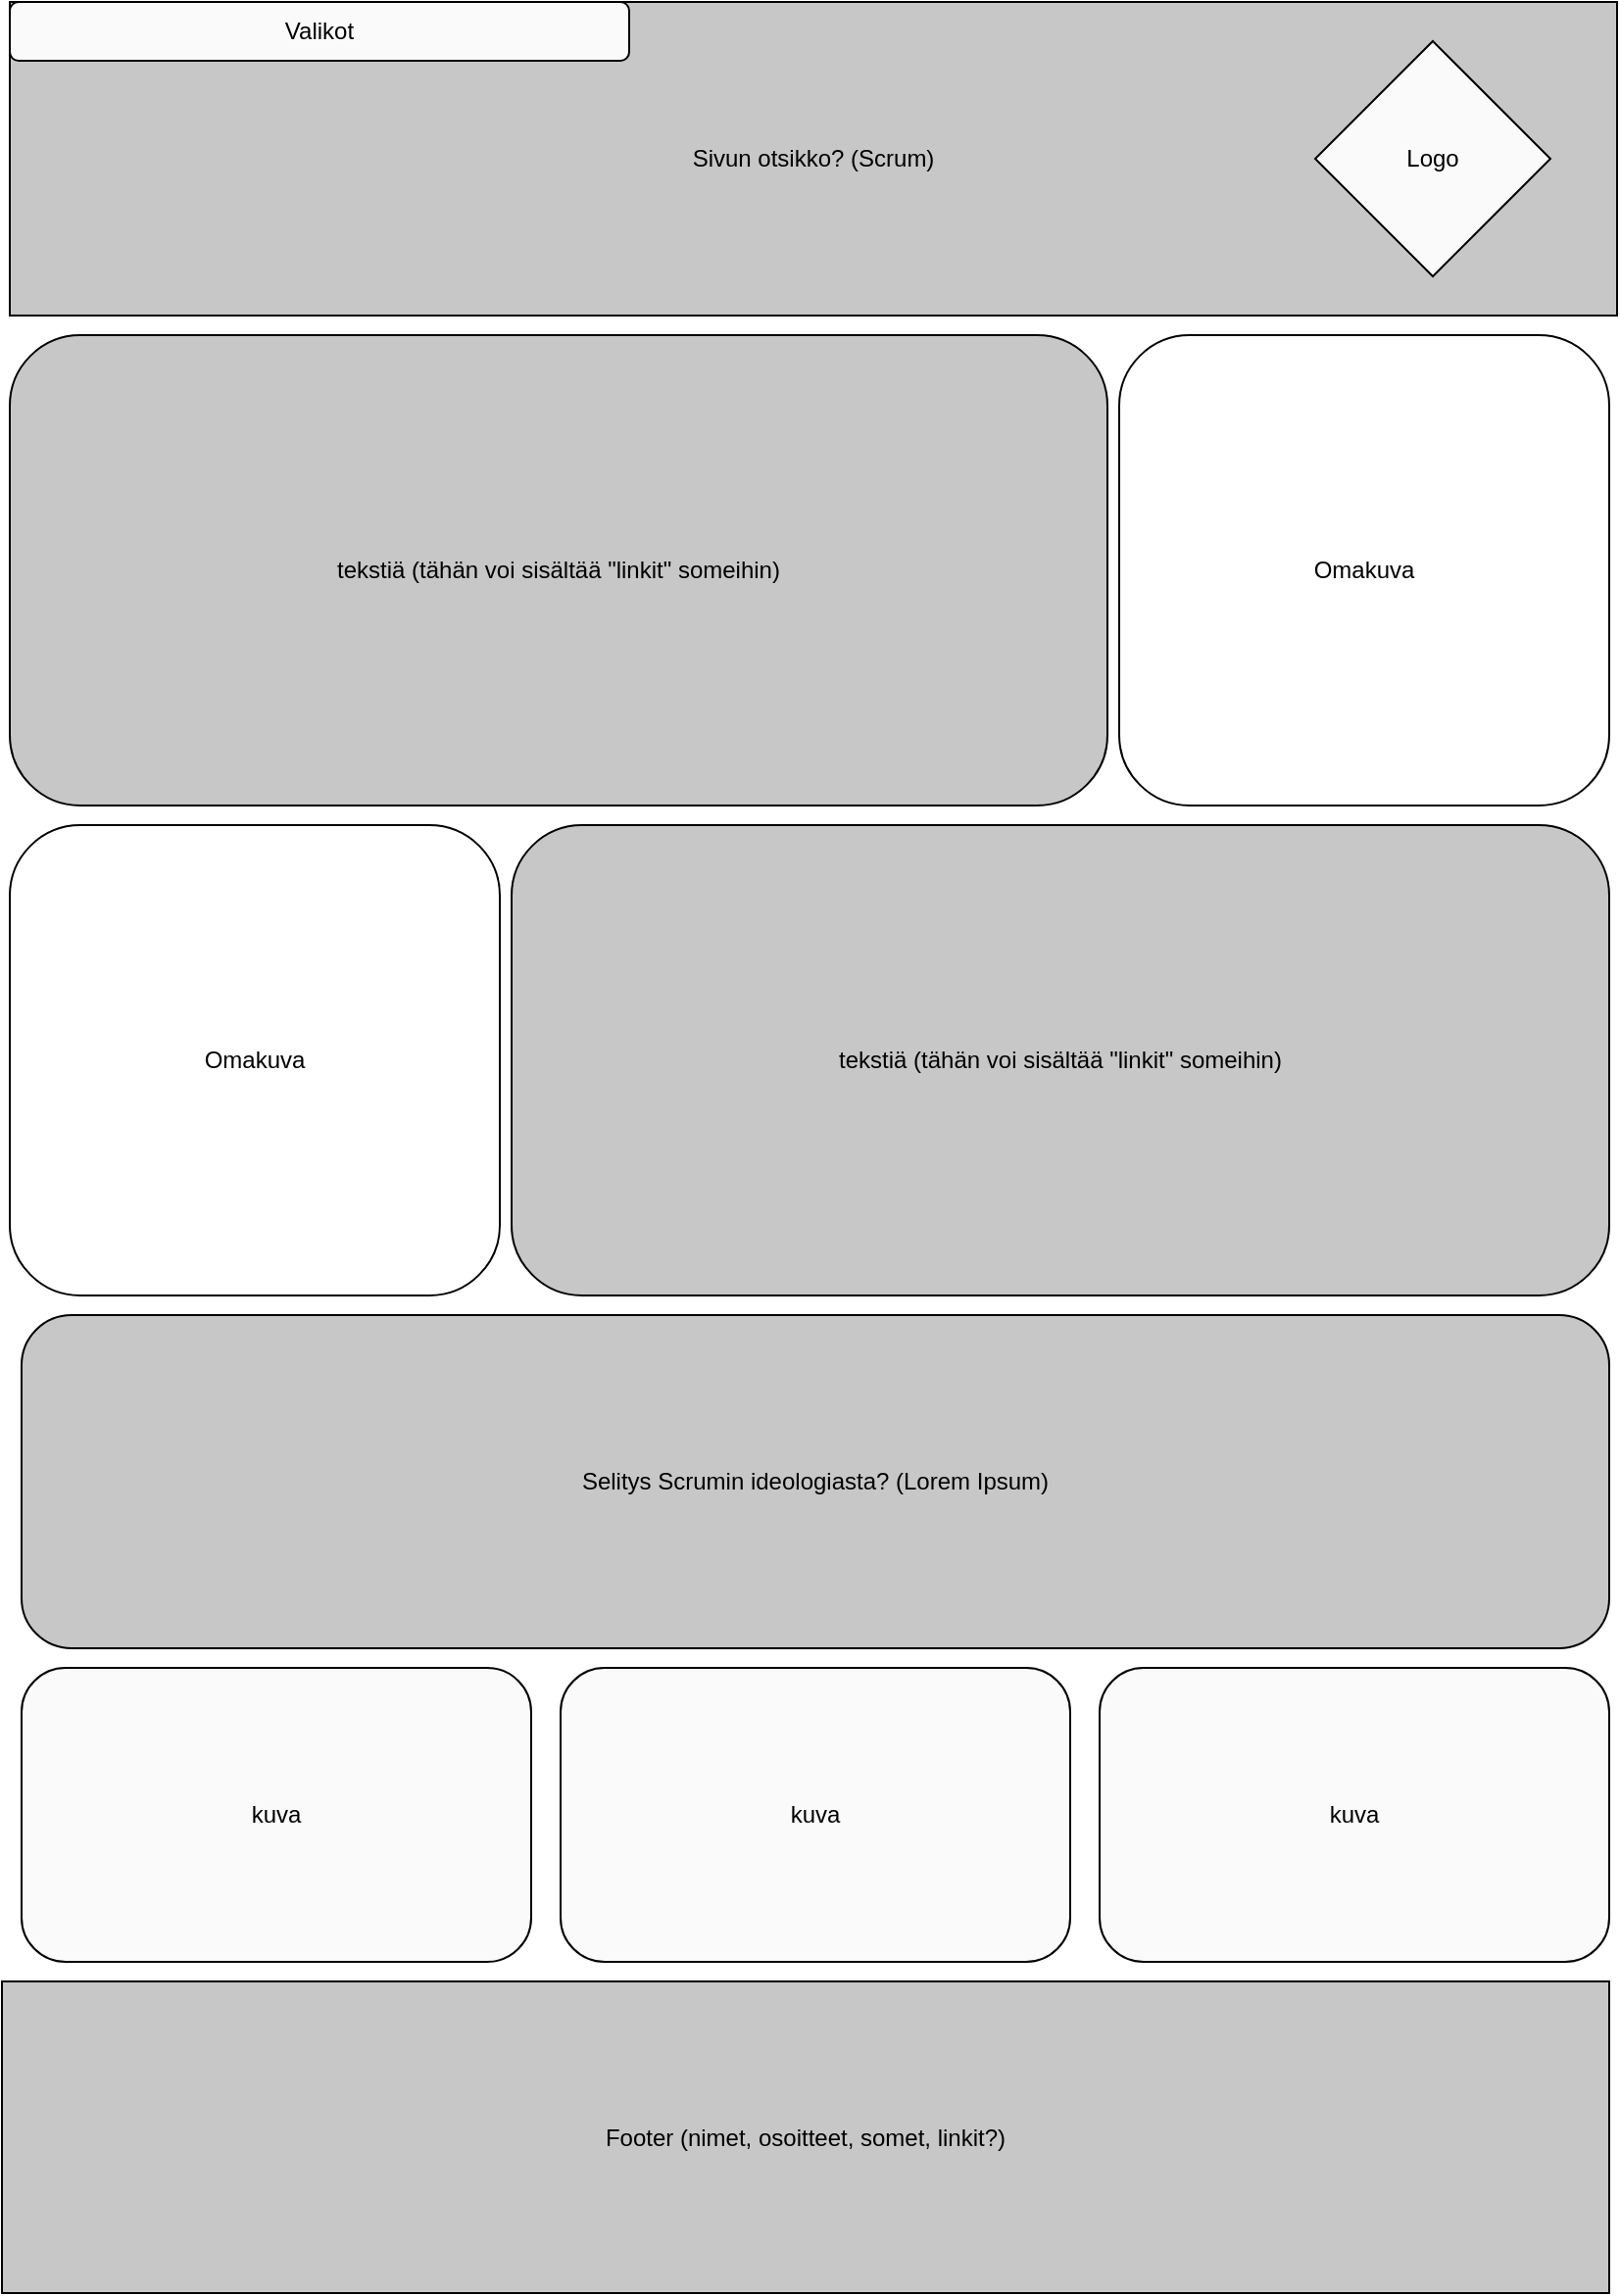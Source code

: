 <mxfile version="15.4.0" type="github">
  <diagram id="vcU9gPKcXCUbcr1fDcbV" name="Page-1">
    <mxGraphModel dx="2247" dy="1337" grid="1" gridSize="10" guides="1" tooltips="1" connect="1" arrows="1" fold="1" page="1" pageScale="1" pageWidth="827" pageHeight="1169" math="0" shadow="0">
      <root>
        <mxCell id="0" />
        <mxCell id="1" parent="0" />
        <mxCell id="EeiZib3UoUAIcUQDYQgj-2" value="Sivun otsikko? (Scrum)" style="rounded=0;whiteSpace=wrap;html=1;fillColor=#C7C7C7;" parent="1" vertex="1">
          <mxGeometry x="4" width="820" height="160" as="geometry" />
        </mxCell>
        <mxCell id="EeiZib3UoUAIcUQDYQgj-3" value="tekstiä (tähän voi sisältää &quot;linkit&quot; someihin)" style="rounded=1;whiteSpace=wrap;html=1;fillColor=#C7C7C7;" parent="1" vertex="1">
          <mxGeometry x="4" y="170" width="560" height="240" as="geometry" />
        </mxCell>
        <mxCell id="EeiZib3UoUAIcUQDYQgj-4" value="Footer (nimet, osoitteet, somet, linkit?)" style="rounded=0;whiteSpace=wrap;html=1;fillColor=#C7C7C7;" parent="1" vertex="1">
          <mxGeometry y="1010" width="820" height="159" as="geometry" />
        </mxCell>
        <mxCell id="EeiZib3UoUAIcUQDYQgj-5" value="Omakuva" style="rounded=1;whiteSpace=wrap;html=1;" parent="1" vertex="1">
          <mxGeometry x="570" y="170" width="250" height="240" as="geometry" />
        </mxCell>
        <mxCell id="EeiZib3UoUAIcUQDYQgj-6" value="tekstiä (tähän voi sisältää &quot;linkit&quot; someihin)" style="rounded=1;whiteSpace=wrap;html=1;fillColor=#C7C7C7;" parent="1" vertex="1">
          <mxGeometry x="260" y="420" width="560" height="240" as="geometry" />
        </mxCell>
        <mxCell id="EeiZib3UoUAIcUQDYQgj-7" value="Omakuva" style="rounded=1;whiteSpace=wrap;html=1;" parent="1" vertex="1">
          <mxGeometry x="4" y="420" width="250" height="240" as="geometry" />
        </mxCell>
        <mxCell id="EeiZib3UoUAIcUQDYQgj-8" value="Selitys Scrumin ideologiasta? (Lorem Ipsum)" style="rounded=1;whiteSpace=wrap;html=1;fillColor=#C7C7C7;" parent="1" vertex="1">
          <mxGeometry x="10" y="670" width="810" height="170" as="geometry" />
        </mxCell>
        <mxCell id="3UkACujYS9Gl7IRb6TJG-5" value="Valikot" style="rounded=1;whiteSpace=wrap;html=1;fillColor=#FAFAFA;" parent="1" vertex="1">
          <mxGeometry x="4" width="316" height="30" as="geometry" />
        </mxCell>
        <mxCell id="3UkACujYS9Gl7IRb6TJG-6" value="Logo" style="rhombus;whiteSpace=wrap;html=1;fillColor=#FAFAFA;" parent="1" vertex="1">
          <mxGeometry x="670" y="20" width="120" height="120" as="geometry" />
        </mxCell>
        <mxCell id="3UkACujYS9Gl7IRb6TJG-7" value="kuva" style="rounded=1;whiteSpace=wrap;html=1;fillColor=#FAFAFA;" parent="1" vertex="1">
          <mxGeometry x="10" y="850" width="260" height="150" as="geometry" />
        </mxCell>
        <mxCell id="3UkACujYS9Gl7IRb6TJG-9" value="kuva" style="rounded=1;whiteSpace=wrap;html=1;fillColor=#FAFAFA;" parent="1" vertex="1">
          <mxGeometry x="285" y="850" width="260" height="150" as="geometry" />
        </mxCell>
        <mxCell id="3UkACujYS9Gl7IRb6TJG-10" value="kuva" style="rounded=1;whiteSpace=wrap;html=1;fillColor=#FAFAFA;" parent="1" vertex="1">
          <mxGeometry x="560" y="850" width="260" height="150" as="geometry" />
        </mxCell>
      </root>
    </mxGraphModel>
  </diagram>
</mxfile>
